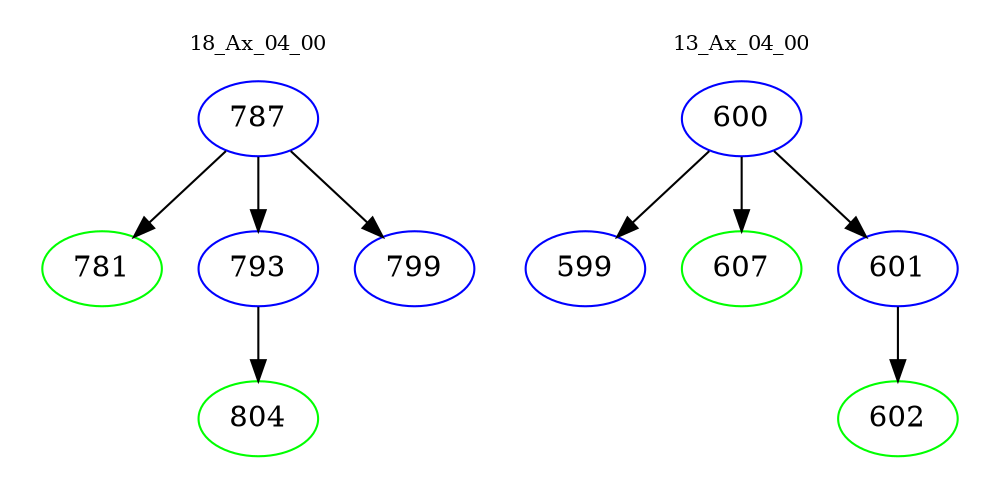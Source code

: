 digraph{
subgraph cluster_0 {
color = white
label = "18_Ax_04_00";
fontsize=10;
T0_787 [label="787", color="blue"]
T0_787 -> T0_781 [color="black"]
T0_781 [label="781", color="green"]
T0_787 -> T0_793 [color="black"]
T0_793 [label="793", color="blue"]
T0_793 -> T0_804 [color="black"]
T0_804 [label="804", color="green"]
T0_787 -> T0_799 [color="black"]
T0_799 [label="799", color="blue"]
}
subgraph cluster_1 {
color = white
label = "13_Ax_04_00";
fontsize=10;
T1_600 [label="600", color="blue"]
T1_600 -> T1_599 [color="black"]
T1_599 [label="599", color="blue"]
T1_600 -> T1_607 [color="black"]
T1_607 [label="607", color="green"]
T1_600 -> T1_601 [color="black"]
T1_601 [label="601", color="blue"]
T1_601 -> T1_602 [color="black"]
T1_602 [label="602", color="green"]
}
}

